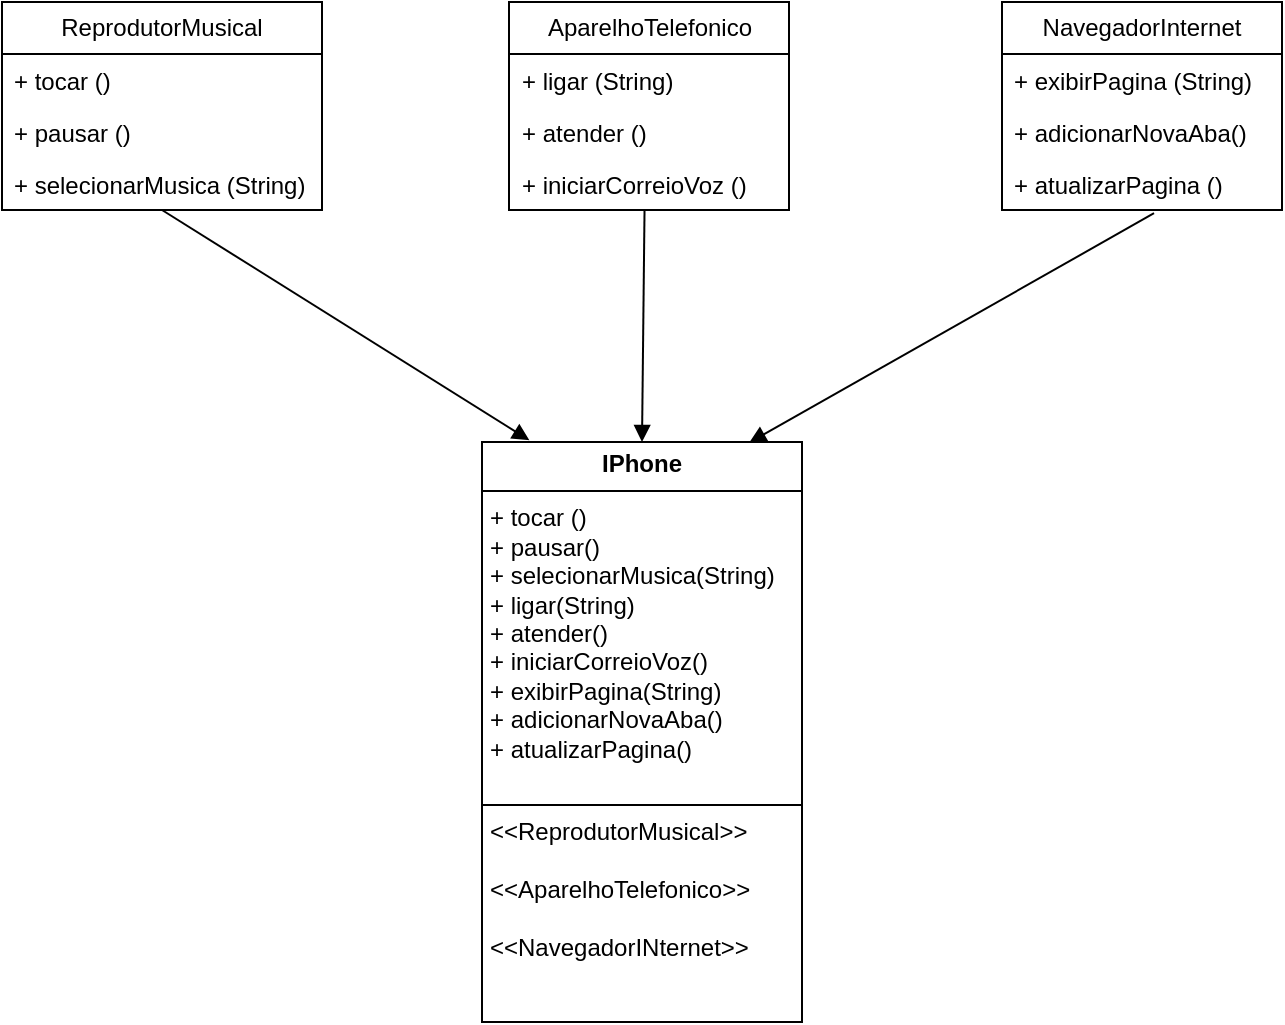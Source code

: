<mxfile version="24.4.15" type="github">
  <diagram name="Página-1" id="DXUpxM4-B_deAlvPFDaY">
    <mxGraphModel dx="1434" dy="780" grid="1" gridSize="10" guides="1" tooltips="1" connect="1" arrows="1" fold="1" page="1" pageScale="1" pageWidth="827" pageHeight="1169" math="0" shadow="0">
      <root>
        <mxCell id="0" />
        <mxCell id="1" parent="0" />
        <mxCell id="66-5tIwvptm4UisPphXw-7" value="NavegadorInternet" style="swimlane;fontStyle=0;childLayout=stackLayout;horizontal=1;startSize=26;fillColor=none;horizontalStack=0;resizeParent=1;resizeParentMax=0;resizeLast=0;collapsible=1;marginBottom=0;whiteSpace=wrap;html=1;" vertex="1" parent="1">
          <mxGeometry x="590" y="140" width="140" height="104" as="geometry" />
        </mxCell>
        <mxCell id="66-5tIwvptm4UisPphXw-8" value="+ exibirPagina (String)" style="text;strokeColor=none;fillColor=none;align=left;verticalAlign=top;spacingLeft=4;spacingRight=4;overflow=hidden;rotatable=0;points=[[0,0.5],[1,0.5]];portConstraint=eastwest;whiteSpace=wrap;html=1;" vertex="1" parent="66-5tIwvptm4UisPphXw-7">
          <mxGeometry y="26" width="140" height="26" as="geometry" />
        </mxCell>
        <mxCell id="66-5tIwvptm4UisPphXw-9" value="+ adicionarNovaAba()" style="text;strokeColor=none;fillColor=none;align=left;verticalAlign=top;spacingLeft=4;spacingRight=4;overflow=hidden;rotatable=0;points=[[0,0.5],[1,0.5]];portConstraint=eastwest;whiteSpace=wrap;html=1;" vertex="1" parent="66-5tIwvptm4UisPphXw-7">
          <mxGeometry y="52" width="140" height="26" as="geometry" />
        </mxCell>
        <mxCell id="66-5tIwvptm4UisPphXw-10" value="+ atualizarPagina ()" style="text;strokeColor=none;fillColor=none;align=left;verticalAlign=top;spacingLeft=4;spacingRight=4;overflow=hidden;rotatable=0;points=[[0,0.5],[1,0.5]];portConstraint=eastwest;whiteSpace=wrap;html=1;" vertex="1" parent="66-5tIwvptm4UisPphXw-7">
          <mxGeometry y="78" width="140" height="26" as="geometry" />
        </mxCell>
        <mxCell id="66-5tIwvptm4UisPphXw-11" value="AparelhoTelefonico" style="swimlane;fontStyle=0;childLayout=stackLayout;horizontal=1;startSize=26;fillColor=none;horizontalStack=0;resizeParent=1;resizeParentMax=0;resizeLast=0;collapsible=1;marginBottom=0;whiteSpace=wrap;html=1;" vertex="1" parent="1">
          <mxGeometry x="343.5" y="140" width="140" height="104" as="geometry">
            <mxRectangle x="343.5" y="140" width="140" height="30" as="alternateBounds" />
          </mxGeometry>
        </mxCell>
        <mxCell id="66-5tIwvptm4UisPphXw-12" value="+ ligar (String)" style="text;strokeColor=none;fillColor=none;align=left;verticalAlign=top;spacingLeft=4;spacingRight=4;overflow=hidden;rotatable=0;points=[[0,0.5],[1,0.5]];portConstraint=eastwest;whiteSpace=wrap;html=1;" vertex="1" parent="66-5tIwvptm4UisPphXw-11">
          <mxGeometry y="26" width="140" height="26" as="geometry" />
        </mxCell>
        <mxCell id="66-5tIwvptm4UisPphXw-13" value="+ atender ()" style="text;strokeColor=none;fillColor=none;align=left;verticalAlign=top;spacingLeft=4;spacingRight=4;overflow=hidden;rotatable=0;points=[[0,0.5],[1,0.5]];portConstraint=eastwest;whiteSpace=wrap;html=1;" vertex="1" parent="66-5tIwvptm4UisPphXw-11">
          <mxGeometry y="52" width="140" height="26" as="geometry" />
        </mxCell>
        <mxCell id="66-5tIwvptm4UisPphXw-14" value="+ iniciarCorreioVoz ()" style="text;strokeColor=none;fillColor=none;align=left;verticalAlign=top;spacingLeft=4;spacingRight=4;overflow=hidden;rotatable=0;points=[[0,0.5],[1,0.5]];portConstraint=eastwest;whiteSpace=wrap;html=1;" vertex="1" parent="66-5tIwvptm4UisPphXw-11">
          <mxGeometry y="78" width="140" height="26" as="geometry" />
        </mxCell>
        <mxCell id="66-5tIwvptm4UisPphXw-15" value="ReprodutorMusical" style="swimlane;fontStyle=0;childLayout=stackLayout;horizontal=1;startSize=26;fillColor=none;horizontalStack=0;resizeParent=1;resizeParentMax=0;resizeLast=0;collapsible=1;marginBottom=0;whiteSpace=wrap;html=1;" vertex="1" parent="1">
          <mxGeometry x="90" y="140" width="160" height="104" as="geometry" />
        </mxCell>
        <mxCell id="66-5tIwvptm4UisPphXw-17" value="+ tocar ()" style="text;strokeColor=none;fillColor=none;align=left;verticalAlign=top;spacingLeft=4;spacingRight=4;overflow=hidden;rotatable=0;points=[[0,0.5],[1,0.5]];portConstraint=eastwest;whiteSpace=wrap;html=1;" vertex="1" parent="66-5tIwvptm4UisPphXw-15">
          <mxGeometry y="26" width="160" height="26" as="geometry" />
        </mxCell>
        <mxCell id="66-5tIwvptm4UisPphXw-16" value="+ pausar ()" style="text;strokeColor=none;fillColor=none;align=left;verticalAlign=top;spacingLeft=4;spacingRight=4;overflow=hidden;rotatable=0;points=[[0,0.5],[1,0.5]];portConstraint=eastwest;whiteSpace=wrap;html=1;" vertex="1" parent="66-5tIwvptm4UisPphXw-15">
          <mxGeometry y="52" width="160" height="26" as="geometry" />
        </mxCell>
        <mxCell id="66-5tIwvptm4UisPphXw-18" value="+ selecionarMusica (String)" style="text;strokeColor=none;fillColor=none;align=left;verticalAlign=top;spacingLeft=4;spacingRight=4;overflow=hidden;rotatable=0;points=[[0,0.5],[1,0.5]];portConstraint=eastwest;whiteSpace=wrap;html=1;" vertex="1" parent="66-5tIwvptm4UisPphXw-15">
          <mxGeometry y="78" width="160" height="26" as="geometry" />
        </mxCell>
        <mxCell id="66-5tIwvptm4UisPphXw-19" value="&lt;p style=&quot;margin:0px;margin-top:4px;text-align:center;&quot;&gt;&lt;b&gt;IPhone&lt;/b&gt;&lt;/p&gt;&lt;hr size=&quot;1&quot; style=&quot;border-style:solid;&quot;&gt;&lt;p style=&quot;margin:0px;margin-left:4px;&quot;&gt;+ tocar ()&lt;/p&gt;&lt;p style=&quot;margin:0px;margin-left:4px;&quot;&gt;+ pausar()&lt;/p&gt;&lt;p style=&quot;margin:0px;margin-left:4px;&quot;&gt;+ selecionarMusica(String)&lt;/p&gt;&lt;p style=&quot;margin:0px;margin-left:4px;&quot;&gt;+ ligar(String)&lt;/p&gt;&lt;p style=&quot;margin:0px;margin-left:4px;&quot;&gt;+ atender()&lt;/p&gt;&lt;p style=&quot;margin:0px;margin-left:4px;&quot;&gt;+ iniciarCorreioVoz()&lt;/p&gt;&lt;p style=&quot;margin:0px;margin-left:4px;&quot;&gt;+ exibirPagina(String)&lt;/p&gt;&lt;p style=&quot;margin:0px;margin-left:4px;&quot;&gt;+ adicionarNovaAba()&lt;/p&gt;&lt;p style=&quot;margin:0px;margin-left:4px;&quot;&gt;+ atualizarPagina()&lt;/p&gt;&lt;p style=&quot;margin:0px;margin-left:4px;&quot;&gt;&lt;br&gt;&lt;/p&gt;&lt;hr size=&quot;1&quot; style=&quot;border-style:solid;&quot;&gt;&lt;p style=&quot;margin:0px;margin-left:4px;&quot;&gt;&amp;lt;&amp;lt;ReprodutorMusical&amp;gt;&amp;gt;&lt;/p&gt;&lt;p style=&quot;margin:0px;margin-left:4px;&quot;&gt;&lt;br&gt;&lt;/p&gt;&lt;p style=&quot;margin:0px;margin-left:4px;&quot;&gt;&amp;lt;&amp;lt;AparelhoTelefonico&amp;gt;&amp;gt;&lt;/p&gt;&lt;p style=&quot;margin:0px;margin-left:4px;&quot;&gt;&lt;br&gt;&lt;/p&gt;&lt;p style=&quot;margin:0px;margin-left:4px;&quot;&gt;&amp;lt;&amp;lt;NavegadorINternet&amp;gt;&amp;gt;&lt;/p&gt;" style="verticalAlign=top;align=left;overflow=fill;html=1;whiteSpace=wrap;" vertex="1" parent="1">
          <mxGeometry x="330" y="360" width="160" height="290" as="geometry" />
        </mxCell>
        <mxCell id="66-5tIwvptm4UisPphXw-27" value="" style="ellipse;whiteSpace=wrap;html=1;align=center;aspect=fixed;fillColor=none;strokeColor=none;resizable=0;perimeter=centerPerimeter;rotatable=0;allowArrows=0;points=[];outlineConnect=1;" vertex="1" parent="1">
          <mxGeometry x="370" y="300" width="10" height="10" as="geometry" />
        </mxCell>
        <mxCell id="66-5tIwvptm4UisPphXw-29" value="" style="html=1;verticalAlign=bottom;endArrow=block;curved=0;rounded=0;sketch=0;strokeColor=default;strokeWidth=1;align=center;fontFamily=Helvetica;fontSize=12;fontColor=default;labelBackgroundColor=default;endSize=6;entryX=0.148;entryY=-0.003;entryDx=0;entryDy=0;entryPerimeter=0;" edge="1" parent="1" target="66-5tIwvptm4UisPphXw-19">
          <mxGeometry width="80" relative="1" as="geometry">
            <mxPoint x="170" y="244" as="sourcePoint" />
            <mxPoint x="230" y="284" as="targetPoint" />
          </mxGeometry>
        </mxCell>
        <mxCell id="66-5tIwvptm4UisPphXw-30" value="" style="html=1;verticalAlign=bottom;endArrow=block;curved=0;rounded=0;sketch=0;strokeColor=default;strokeWidth=1;align=center;fontFamily=Helvetica;fontSize=12;fontColor=default;labelBackgroundColor=default;endSize=6;entryX=0.835;entryY=0.001;entryDx=0;entryDy=0;entryPerimeter=0;exitX=0.543;exitY=1.062;exitDx=0;exitDy=0;exitPerimeter=0;" edge="1" parent="1" source="66-5tIwvptm4UisPphXw-10" target="66-5tIwvptm4UisPphXw-19">
          <mxGeometry width="80" relative="1" as="geometry">
            <mxPoint x="284" y="244" as="sourcePoint" />
            <mxPoint x="466" y="357" as="targetPoint" />
          </mxGeometry>
        </mxCell>
        <mxCell id="66-5tIwvptm4UisPphXw-31" value="" style="html=1;verticalAlign=bottom;endArrow=block;curved=0;rounded=0;sketch=0;strokeColor=default;strokeWidth=1;align=center;fontFamily=Helvetica;fontSize=12;fontColor=default;labelBackgroundColor=default;endSize=6;exitX=0.484;exitY=1.015;exitDx=0;exitDy=0;exitPerimeter=0;" edge="1" parent="1" source="66-5tIwvptm4UisPphXw-14">
          <mxGeometry width="80" relative="1" as="geometry">
            <mxPoint x="610" y="249" as="sourcePoint" />
            <mxPoint x="410" y="360" as="targetPoint" />
          </mxGeometry>
        </mxCell>
      </root>
    </mxGraphModel>
  </diagram>
</mxfile>
